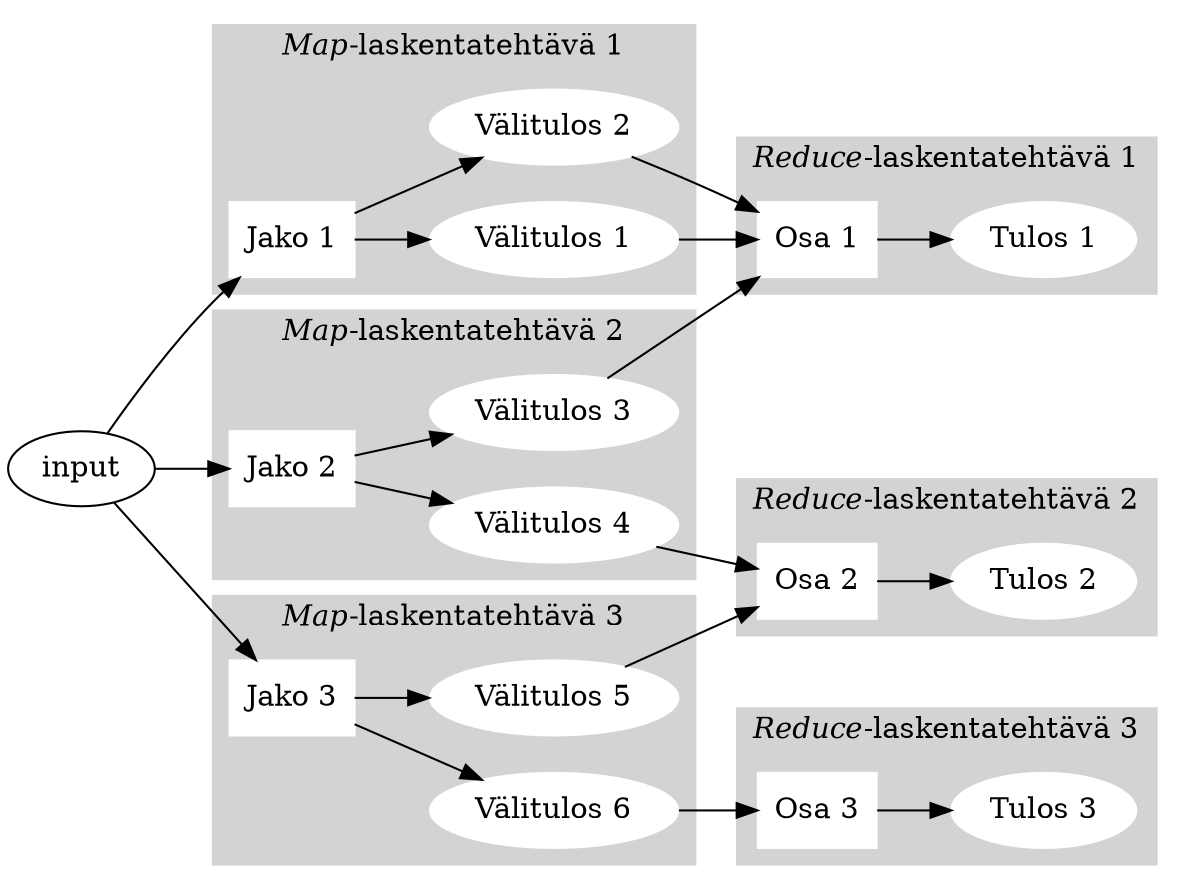 digraph {
	rankdir = LR;

	subgraph cluster_maptask1 {
		label = <<i>Map</i>-laskentatehtävä 1>;
        style = "filled";
        color = "lightgrey";
        node [style = "filled"; color = "white"];
		split1 [label = "Jako 1"; shape = "box"];
		intermediate1 [label = "Välitulos 1"];
		intermediate2 [label = "Välitulos 2"];
	}
	
	subgraph cluster_maptask2 {
		label = <<i>Map</i>-laskentatehtävä 2>;
        style = "filled";
        color = "lightgrey";
        node [style = "filled"; color = "white"];
		split2 [label = "Jako 2"; shape = "box"];
		intermediate3 [label = "Välitulos 3"];
		intermediate4 [label = "Välitulos 4"];
	}
	
	subgraph cluster_maptask3 {
		label = <<i>Map</i>-laskentatehtävä 3>;
        style = "filled";
        color = "lightgrey";
        node [style = "filled"; color = "white"];
		split3 [label = "Jako 3"; shape = "box"];
		intermediate5 [label = "Välitulos 5"];
		intermediate6 [label = "Välitulos 6"];
	}

	subgraph cluster_reducetask1 {
		label = <<i>Reduce</i>-laskentatehtävä 1>
        style = "filled";
        color = "lightgrey";
        node [style = "filled"; color = "white"];
		partition1 [label = "Osa 1"; shape = "box"];
		result1 [label = "Tulos 1"];
	}

	subgraph cluster_reducetask2 {
		label = <<i>Reduce</i>-laskentatehtävä 2>
        style = "filled";
        color = "lightgrey";
        node [style = "filled"; color = "white"];
		partition2 [label = "Osa 2"; shape = "box"];
		result2 [label = "Tulos 2"];
	}

	subgraph cluster_reducetask3 {
		label = <<i>Reduce</i>-laskentatehtävä 3>
        style = "filled";
        color = "lightgrey";
        node [style = "filled"; color = "white"];
		partition3 [label = "Osa 3"; shape = "box"];
		result3 [label = "Tulos 3"];
	}

	input -> split1; 
	input -> split2;
	input -> split3;

	split1 -> intermediate1; 
	split1 -> intermediate2;
	split2 -> intermediate3;
	split2 -> intermediate4;
	split3 -> intermediate5;
	split3 -> intermediate6;

	intermediate1 -> partition1;
	intermediate2 -> partition1;
	intermediate3 -> partition1;
	intermediate4 -> partition2;
	intermediate5 -> partition2;
	intermediate6 -> partition3;

	partition1 -> result1;
	partition2 -> result2;
	partition3 -> result3;
}